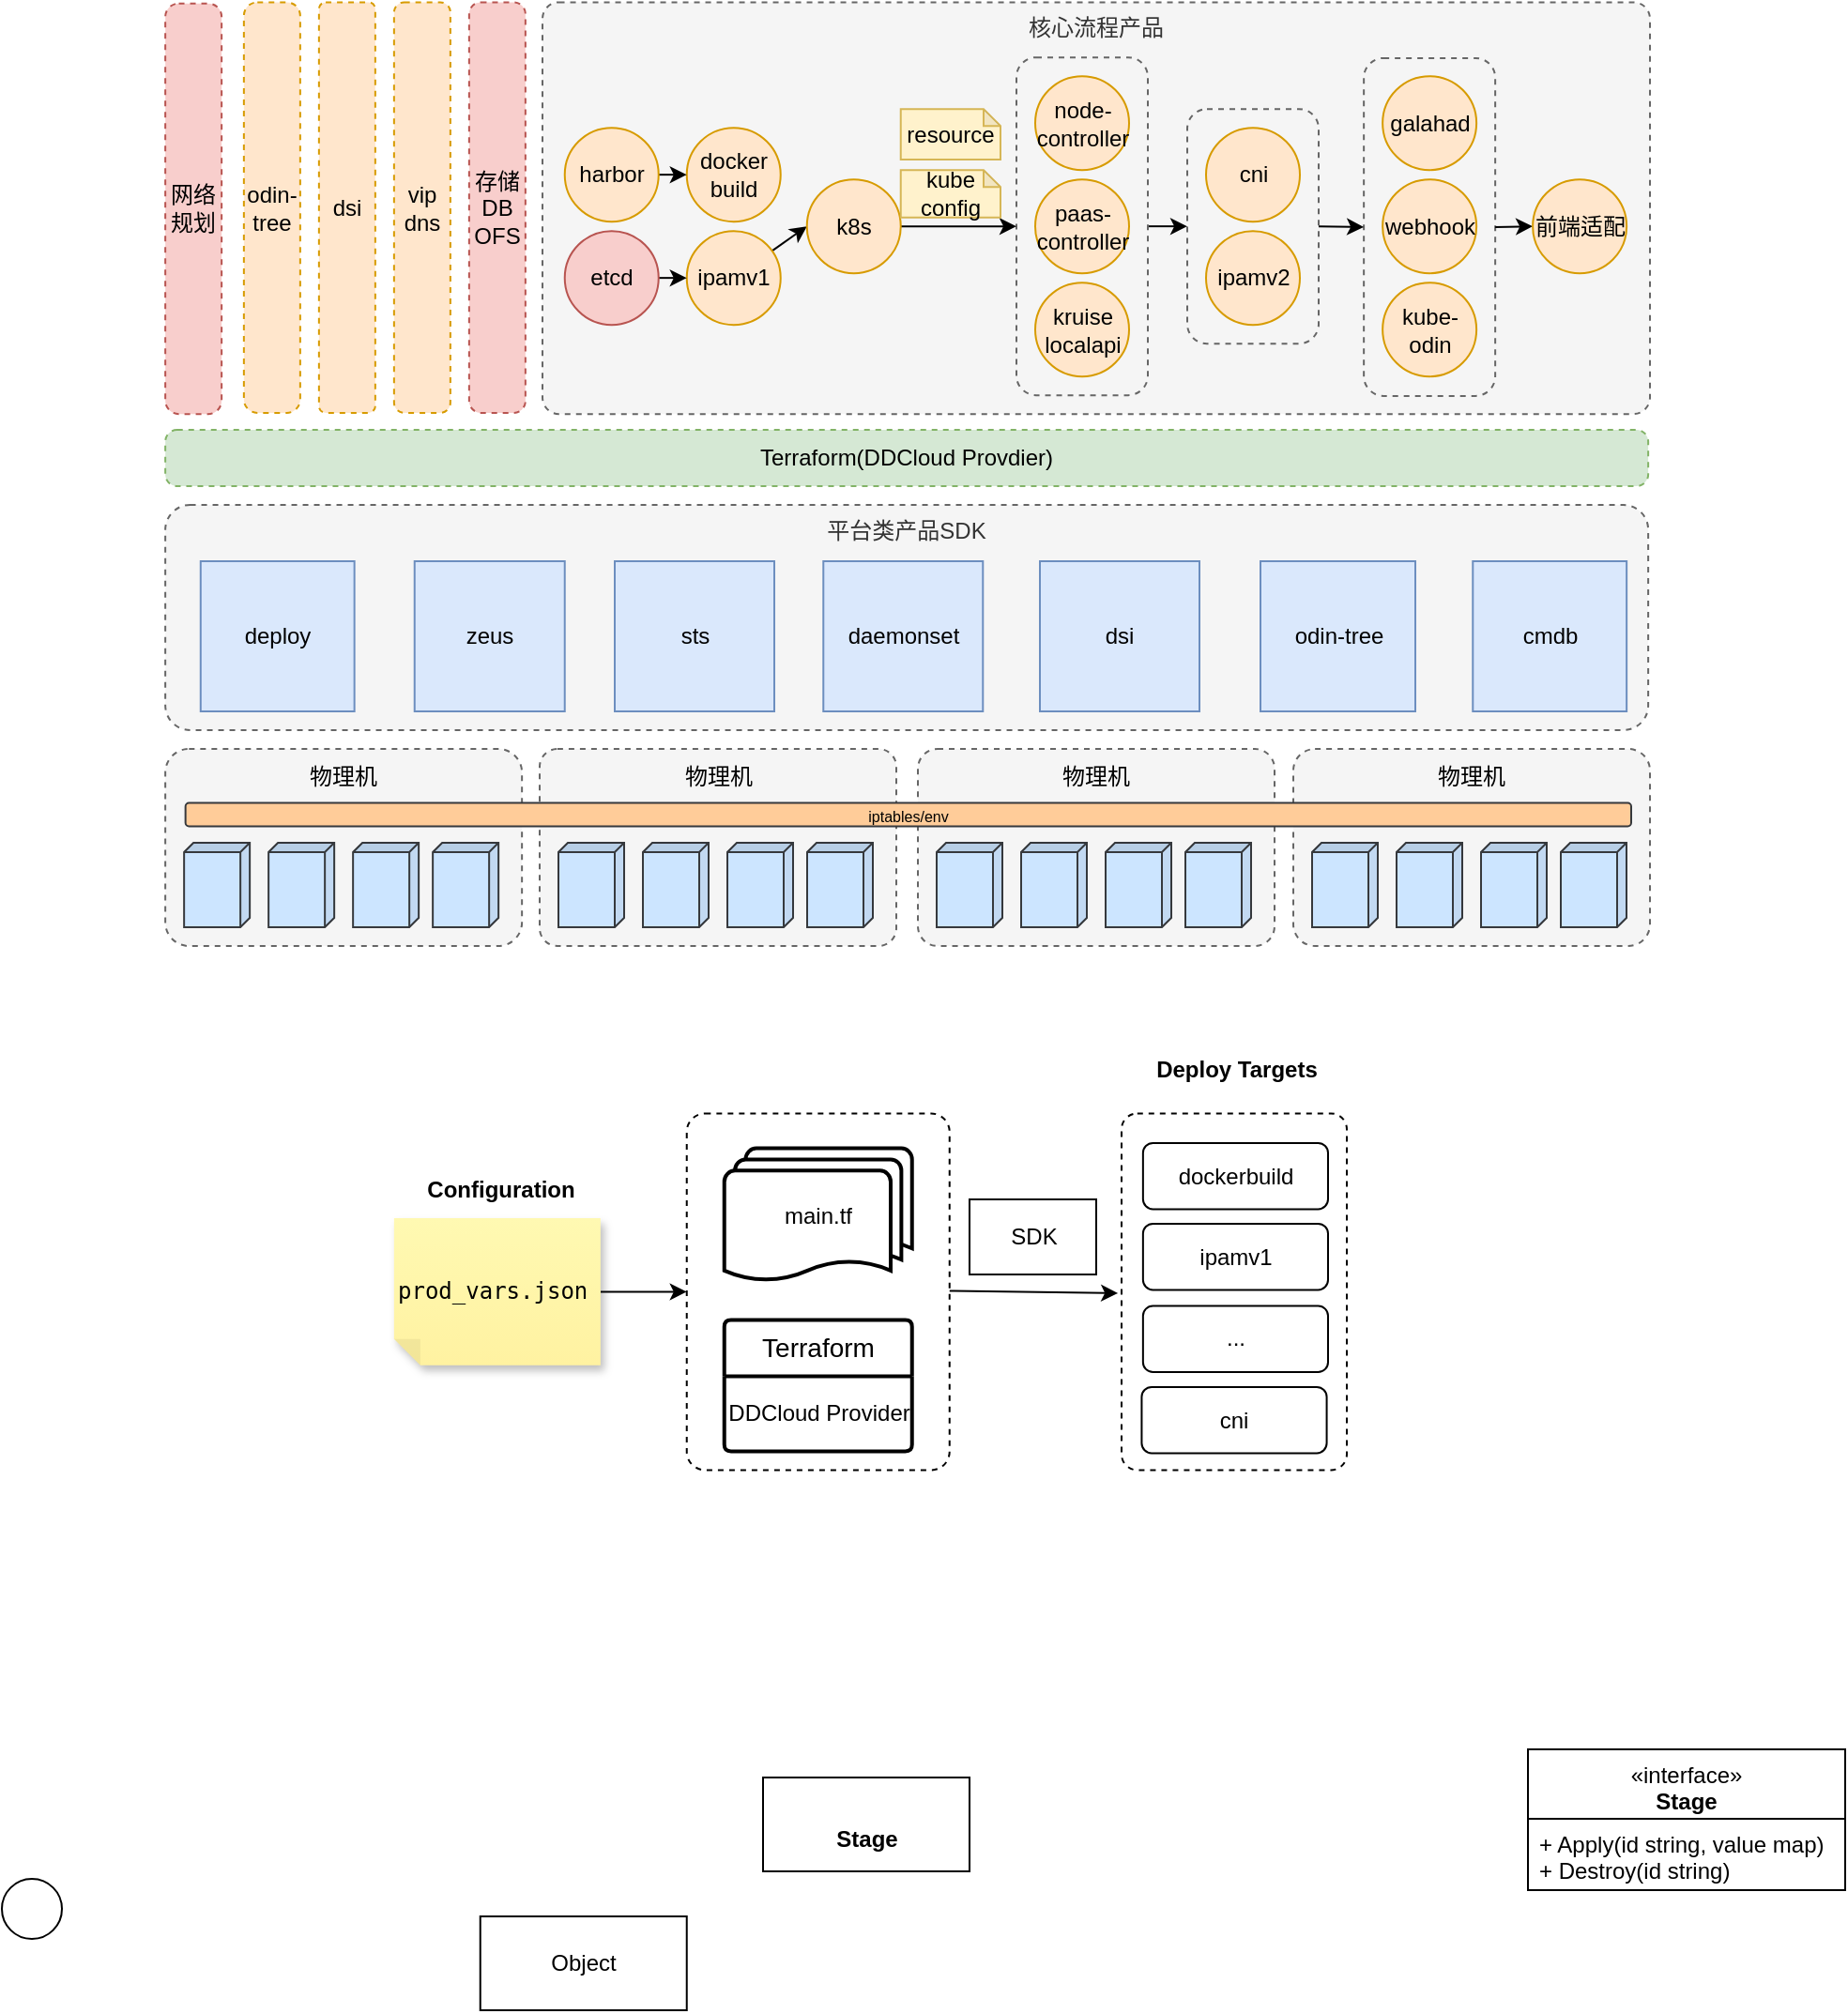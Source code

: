 <mxfile version="24.7.6">
  <diagram name="第 1 页" id="ZuhVlxFlhkBg7zVoVy1D">
    <mxGraphModel dx="1434" dy="675" grid="0" gridSize="10" guides="1" tooltips="1" connect="1" arrows="1" fold="1" page="0" pageScale="1" pageWidth="827" pageHeight="1169" math="0" shadow="0">
      <root>
        <mxCell id="0" />
        <mxCell id="1" parent="0" />
        <mxCell id="GPAt1WRh6mztTl92b3K6-4" value="核心流程产品" style="rounded=1;whiteSpace=wrap;html=1;dashed=1;arcSize=4;fillColor=#f5f5f5;strokeColor=#666666;verticalAlign=top;fontColor=#333333;" parent="1" vertex="1">
          <mxGeometry x="290" y="22.2" width="590" height="219.37" as="geometry" />
        </mxCell>
        <mxCell id="eo2u99sirjMwnlyiHI97-110" value="" style="rounded=1;whiteSpace=wrap;html=1;fillColor=#f5f5f5;fontColor=#333333;strokeColor=#666666;dashed=1;" parent="1" vertex="1">
          <mxGeometry x="727.57" y="51.95" width="70" height="180" as="geometry" />
        </mxCell>
        <mxCell id="eo2u99sirjMwnlyiHI97-96" value="平台类产品SDK" style="rounded=1;html=1;dashed=1;arcSize=11;horizontal=1;labelPosition=center;verticalLabelPosition=middle;align=center;verticalAlign=top;labelBorderColor=none;fontSize=12;whiteSpace=wrap;fillColor=#f5f5f5;fontColor=#333333;strokeColor=#666666;" parent="1" vertex="1">
          <mxGeometry x="89.07" y="290" width="790" height="120" as="geometry" />
        </mxCell>
        <mxCell id="eo2u99sirjMwnlyiHI97-72" value="" style="rounded=1;whiteSpace=wrap;html=1;fillColor=#f5f5f5;fontColor=#333333;strokeColor=#666666;dashed=1;" parent="1" vertex="1">
          <mxGeometry x="633.5" y="79.07" width="70" height="125" as="geometry" />
        </mxCell>
        <mxCell id="eo2u99sirjMwnlyiHI97-73" value="" style="rounded=0;orthogonalLoop=1;jettySize=auto;html=1;entryX=0;entryY=0.5;entryDx=0;entryDy=0;" parent="1" source="eo2u99sirjMwnlyiHI97-70" target="eo2u99sirjMwnlyiHI97-72" edge="1">
          <mxGeometry relative="1" as="geometry">
            <mxPoint x="648.5" y="141.57" as="targetPoint" />
          </mxGeometry>
        </mxCell>
        <mxCell id="eo2u99sirjMwnlyiHI97-70" value="" style="rounded=1;whiteSpace=wrap;html=1;fillColor=#f5f5f5;fontColor=#333333;strokeColor=#666666;dashed=1;" parent="1" vertex="1">
          <mxGeometry x="542.5" y="51.57" width="70" height="180" as="geometry" />
        </mxCell>
        <mxCell id="eo2u99sirjMwnlyiHI97-33" value="" style="rounded=1;whiteSpace=wrap;html=1;dashed=1;arcSize=12;fillColor=#f5f5f5;fontColor=#333333;strokeColor=#666666;" parent="1" vertex="1">
          <mxGeometry x="89.07" y="420" width="190" height="105" as="geometry" />
        </mxCell>
        <mxCell id="GPAt1WRh6mztTl92b3K6-3" value="Terraform(DDCloud Provdier)" style="rounded=1;whiteSpace=wrap;html=1;fillColor=#d5e8d4;strokeColor=#82b366;dashed=1;arcSize=21;" parent="1" vertex="1">
          <mxGeometry x="89.07" y="250" width="790" height="30" as="geometry" />
        </mxCell>
        <mxCell id="GPAt1WRh6mztTl92b3K6-6" value="zeus" style="rounded=1;whiteSpace=wrap;html=1;arcSize=0;fillColor=#dae8fc;strokeColor=#6c8ebf;" parent="1" vertex="1">
          <mxGeometry x="221.87" y="320" width="80" height="80" as="geometry" />
        </mxCell>
        <mxCell id="GPAt1WRh6mztTl92b3K6-7" value="sts" style="rounded=1;whiteSpace=wrap;html=1;arcSize=0;fillColor=#dae8fc;strokeColor=#6c8ebf;" parent="1" vertex="1">
          <mxGeometry x="328.5" y="320" width="85" height="80" as="geometry" />
        </mxCell>
        <mxCell id="GPAt1WRh6mztTl92b3K6-8" value="daemonset" style="rounded=1;whiteSpace=wrap;html=1;arcSize=0;fillColor=#dae8fc;strokeColor=#6c8ebf;" parent="1" vertex="1">
          <mxGeometry x="439.64" y="320" width="85" height="80" as="geometry" />
        </mxCell>
        <mxCell id="GPAt1WRh6mztTl92b3K6-9" value="cmdb" style="rounded=1;whiteSpace=wrap;html=1;arcSize=0;fillColor=#dae8fc;strokeColor=#6c8ebf;" parent="1" vertex="1">
          <mxGeometry x="785.64" y="320" width="81.93" height="80" as="geometry" />
        </mxCell>
        <mxCell id="GPAt1WRh6mztTl92b3K6-10" value="odin-tree" style="rounded=1;whiteSpace=wrap;html=1;arcSize=0;fillColor=#dae8fc;strokeColor=#6c8ebf;" parent="1" vertex="1">
          <mxGeometry x="672.5" y="320" width="82.5" height="80" as="geometry" />
        </mxCell>
        <mxCell id="GPAt1WRh6mztTl92b3K6-13" value="cni" style="ellipse;whiteSpace=wrap;html=1;aspect=fixed;fillColor=#ffe6cc;strokeColor=#d79b00;" parent="1" vertex="1">
          <mxGeometry x="643.5" y="89.07" width="50" height="50" as="geometry" />
        </mxCell>
        <mxCell id="GPAt1WRh6mztTl92b3K6-17" value="docker&lt;br&gt;build" style="ellipse;whiteSpace=wrap;html=1;aspect=fixed;fillColor=#ffe6cc;strokeColor=#d79b00;" parent="1" vertex="1">
          <mxGeometry x="366.87" y="89.07" width="50" height="50" as="geometry" />
        </mxCell>
        <mxCell id="GPAt1WRh6mztTl92b3K6-20" value="galahad" style="ellipse;whiteSpace=wrap;html=1;aspect=fixed;fillColor=#ffe6cc;strokeColor=#d79b00;" parent="1" vertex="1">
          <mxGeometry x="737.57" y="61.57" width="50" height="50" as="geometry" />
        </mxCell>
        <mxCell id="eo2u99sirjMwnlyiHI97-61" value="" style="rounded=0;orthogonalLoop=1;jettySize=auto;html=1;" parent="1" source="GPAt1WRh6mztTl92b3K6-21" target="GPAt1WRh6mztTl92b3K6-17" edge="1">
          <mxGeometry relative="1" as="geometry" />
        </mxCell>
        <mxCell id="GPAt1WRh6mztTl92b3K6-21" value="harbor" style="ellipse;whiteSpace=wrap;html=1;aspect=fixed;fillColor=#ffe6cc;strokeColor=#d79b00;" parent="1" vertex="1">
          <mxGeometry x="301.87" y="89.07" width="50" height="50" as="geometry" />
        </mxCell>
        <mxCell id="eo2u99sirjMwnlyiHI97-78" value="" style="rounded=0;orthogonalLoop=1;jettySize=auto;html=1;exitX=1;exitY=0.5;exitDx=0;exitDy=0;" parent="1" source="eo2u99sirjMwnlyiHI97-110" target="eo2u99sirjMwnlyiHI97-18" edge="1">
          <mxGeometry relative="1" as="geometry">
            <mxPoint x="801" y="141.2" as="sourcePoint" />
          </mxGeometry>
        </mxCell>
        <mxCell id="GPAt1WRh6mztTl92b3K6-22" value="webhook" style="ellipse;whiteSpace=wrap;html=1;aspect=fixed;fillColor=#ffe6cc;strokeColor=#d79b00;" parent="1" vertex="1">
          <mxGeometry x="737.57" y="116.57" width="50" height="50" as="geometry" />
        </mxCell>
        <mxCell id="GPAt1WRh6mztTl92b3K6-23" value="ipamv2" style="ellipse;whiteSpace=wrap;html=1;aspect=fixed;fillColor=#ffe6cc;strokeColor=#d79b00;" parent="1" vertex="1">
          <mxGeometry x="643.5" y="144.07" width="50" height="50" as="geometry" />
        </mxCell>
        <mxCell id="eo2u99sirjMwnlyiHI97-64" value="" style="rounded=0;orthogonalLoop=1;jettySize=auto;html=1;entryX=0;entryY=0.5;entryDx=0;entryDy=0;" parent="1" source="GPAt1WRh6mztTl92b3K6-24" target="GPAt1WRh6mztTl92b3K6-28" edge="1">
          <mxGeometry relative="1" as="geometry">
            <mxPoint x="451.871" y="149.546" as="targetPoint" />
          </mxGeometry>
        </mxCell>
        <mxCell id="GPAt1WRh6mztTl92b3K6-24" value="ipamv1" style="ellipse;whiteSpace=wrap;html=1;aspect=fixed;fillColor=#ffe6cc;strokeColor=#d79b00;" parent="1" vertex="1">
          <mxGeometry x="366.87" y="144.07" width="50" height="50" as="geometry" />
        </mxCell>
        <mxCell id="GPAt1WRh6mztTl92b3K6-26" value="kruise&lt;br&gt;localapi" style="ellipse;whiteSpace=wrap;html=1;aspect=fixed;fillColor=#ffe6cc;strokeColor=#d79b00;" parent="1" vertex="1">
          <mxGeometry x="552.5" y="171.57" width="50" height="50" as="geometry" />
        </mxCell>
        <mxCell id="eo2u99sirjMwnlyiHI97-68" value="" style="rounded=0;orthogonalLoop=1;jettySize=auto;html=1;entryX=0;entryY=0.5;entryDx=0;entryDy=0;" parent="1" source="GPAt1WRh6mztTl92b3K6-28" target="eo2u99sirjMwnlyiHI97-70" edge="1">
          <mxGeometry relative="1" as="geometry">
            <mxPoint x="596.5" y="141.57" as="targetPoint" />
          </mxGeometry>
        </mxCell>
        <mxCell id="GPAt1WRh6mztTl92b3K6-28" value="k8s" style="ellipse;whiteSpace=wrap;html=1;aspect=fixed;fillColor=#ffe6cc;strokeColor=#d79b00;" parent="1" vertex="1">
          <mxGeometry x="430.87" y="116.57" width="50" height="50" as="geometry" />
        </mxCell>
        <mxCell id="GPAt1WRh6mztTl92b3K6-29" value="kube&lt;br&gt;config" style="shape=note;whiteSpace=wrap;html=1;backgroundOutline=1;darkOpacity=0.05;size=9;fillColor=#fff2cc;strokeColor=#d6b656;horizontal=1;" parent="1" vertex="1">
          <mxGeometry x="480.87" y="111.57" width="53.13" height="25.3" as="geometry" />
        </mxCell>
        <mxCell id="GPAt1WRh6mztTl92b3K6-31" value="resource" style="shape=note;whiteSpace=wrap;html=1;backgroundOutline=1;darkOpacity=0.05;size=9;fillColor=#fff2cc;strokeColor=#d6b656;verticalAlign=middle;horizontal=1;" parent="1" vertex="1">
          <mxGeometry x="480.87" y="79.07" width="53.13" height="26.87" as="geometry" />
        </mxCell>
        <mxCell id="GPAt1WRh6mztTl92b3K6-34" value="node-controller" style="ellipse;whiteSpace=wrap;html=1;aspect=fixed;fillColor=#ffe6cc;strokeColor=#d79b00;" parent="1" vertex="1">
          <mxGeometry x="552.5" y="61.57" width="50" height="50" as="geometry" />
        </mxCell>
        <mxCell id="GPAt1WRh6mztTl92b3K6-35" value="paas-controller" style="ellipse;whiteSpace=wrap;html=1;aspect=fixed;fillColor=#ffe6cc;strokeColor=#d79b00;" parent="1" vertex="1">
          <mxGeometry x="552.5" y="116.57" width="50" height="50" as="geometry" />
        </mxCell>
        <mxCell id="eo2u99sirjMwnlyiHI97-18" value="前端适配" style="ellipse;whiteSpace=wrap;html=1;aspect=fixed;fillColor=#ffe6cc;strokeColor=#d79b00;" parent="1" vertex="1">
          <mxGeometry x="817.57" y="116.57" width="50" height="50" as="geometry" />
        </mxCell>
        <mxCell id="eo2u99sirjMwnlyiHI97-29" value="" style="shape=cube;whiteSpace=wrap;html=1;boundedLbl=1;backgroundOutline=1;darkOpacity=0.05;darkOpacity2=0.1;size=5;rotation=90;fillColor=#cce5ff;strokeColor=#36393d;" parent="1" vertex="1">
          <mxGeometry x="94.07" y="475" width="45" height="35" as="geometry" />
        </mxCell>
        <mxCell id="eo2u99sirjMwnlyiHI97-30" value="" style="shape=cube;whiteSpace=wrap;html=1;boundedLbl=1;backgroundOutline=1;darkOpacity=0.05;darkOpacity2=0.1;size=5;rotation=90;fillColor=#cce5ff;strokeColor=#36393d;" parent="1" vertex="1">
          <mxGeometry x="139.07" y="475" width="45" height="35" as="geometry" />
        </mxCell>
        <mxCell id="eo2u99sirjMwnlyiHI97-31" value="" style="shape=cube;whiteSpace=wrap;html=1;boundedLbl=1;backgroundOutline=1;darkOpacity=0.05;darkOpacity2=0.1;size=5;rotation=90;fillColor=#cce5ff;strokeColor=#36393d;" parent="1" vertex="1">
          <mxGeometry x="184.07" y="475" width="45" height="35" as="geometry" />
        </mxCell>
        <mxCell id="eo2u99sirjMwnlyiHI97-32" value="" style="shape=cube;whiteSpace=wrap;html=1;boundedLbl=1;backgroundOutline=1;darkOpacity=0.05;darkOpacity2=0.1;size=5;rotation=90;fillColor=#cce5ff;strokeColor=#36393d;" parent="1" vertex="1">
          <mxGeometry x="226.57" y="475" width="45" height="35" as="geometry" />
        </mxCell>
        <mxCell id="eo2u99sirjMwnlyiHI97-34" value="物理机" style="text;html=1;strokeColor=none;fillColor=none;align=center;verticalAlign=middle;whiteSpace=wrap;rounded=0;" parent="1" vertex="1">
          <mxGeometry x="154.07" y="420" width="60" height="30" as="geometry" />
        </mxCell>
        <mxCell id="eo2u99sirjMwnlyiHI97-45" value="" style="rounded=1;whiteSpace=wrap;html=1;dashed=1;arcSize=9;fillColor=#f5f5f5;fontColor=#333333;strokeColor=#666666;" parent="1" vertex="1">
          <mxGeometry x="288.5" y="420" width="190" height="105" as="geometry" />
        </mxCell>
        <mxCell id="eo2u99sirjMwnlyiHI97-46" value="" style="shape=cube;whiteSpace=wrap;html=1;boundedLbl=1;backgroundOutline=1;darkOpacity=0.05;darkOpacity2=0.1;size=5;rotation=90;fillColor=#cce5ff;strokeColor=#36393d;" parent="1" vertex="1">
          <mxGeometry x="293.5" y="475" width="45" height="35" as="geometry" />
        </mxCell>
        <mxCell id="eo2u99sirjMwnlyiHI97-47" value="" style="shape=cube;whiteSpace=wrap;html=1;boundedLbl=1;backgroundOutline=1;darkOpacity=0.05;darkOpacity2=0.1;size=5;rotation=90;fillColor=#cce5ff;strokeColor=#36393d;" parent="1" vertex="1">
          <mxGeometry x="338.5" y="475" width="45" height="35" as="geometry" />
        </mxCell>
        <mxCell id="eo2u99sirjMwnlyiHI97-48" value="" style="shape=cube;whiteSpace=wrap;html=1;boundedLbl=1;backgroundOutline=1;darkOpacity=0.05;darkOpacity2=0.1;size=5;rotation=90;fillColor=#cce5ff;strokeColor=#36393d;" parent="1" vertex="1">
          <mxGeometry x="383.5" y="475" width="45" height="35" as="geometry" />
        </mxCell>
        <mxCell id="eo2u99sirjMwnlyiHI97-49" value="" style="shape=cube;whiteSpace=wrap;html=1;boundedLbl=1;backgroundOutline=1;darkOpacity=0.05;darkOpacity2=0.1;size=5;rotation=90;fillColor=#cce5ff;strokeColor=#36393d;" parent="1" vertex="1">
          <mxGeometry x="426" y="475" width="45" height="35" as="geometry" />
        </mxCell>
        <mxCell id="eo2u99sirjMwnlyiHI97-50" value="物理机" style="text;html=1;strokeColor=none;fillColor=none;align=center;verticalAlign=middle;whiteSpace=wrap;rounded=0;" parent="1" vertex="1">
          <mxGeometry x="353.5" y="420" width="60" height="30" as="geometry" />
        </mxCell>
        <mxCell id="eo2u99sirjMwnlyiHI97-51" value="" style="rounded=1;whiteSpace=wrap;html=1;dashed=1;arcSize=10;fillColor=#f5f5f5;fontColor=#333333;strokeColor=#666666;" parent="1" vertex="1">
          <mxGeometry x="490.0" y="420" width="190" height="105" as="geometry" />
        </mxCell>
        <mxCell id="eo2u99sirjMwnlyiHI97-52" value="" style="shape=cube;whiteSpace=wrap;html=1;boundedLbl=1;backgroundOutline=1;darkOpacity=0.05;darkOpacity2=0.1;size=5;rotation=90;fillColor=#cce5ff;strokeColor=#36393d;" parent="1" vertex="1">
          <mxGeometry x="495.0" y="475" width="45" height="35" as="geometry" />
        </mxCell>
        <mxCell id="eo2u99sirjMwnlyiHI97-53" value="" style="shape=cube;whiteSpace=wrap;html=1;boundedLbl=1;backgroundOutline=1;darkOpacity=0.05;darkOpacity2=0.1;size=5;rotation=90;fillColor=#cce5ff;strokeColor=#36393d;" parent="1" vertex="1">
          <mxGeometry x="540" y="475" width="45" height="35" as="geometry" />
        </mxCell>
        <mxCell id="eo2u99sirjMwnlyiHI97-54" value="" style="shape=cube;whiteSpace=wrap;html=1;boundedLbl=1;backgroundOutline=1;darkOpacity=0.05;darkOpacity2=0.1;size=5;rotation=90;fillColor=#cce5ff;strokeColor=#36393d;" parent="1" vertex="1">
          <mxGeometry x="585" y="475" width="45" height="35" as="geometry" />
        </mxCell>
        <mxCell id="eo2u99sirjMwnlyiHI97-55" value="" style="shape=cube;whiteSpace=wrap;html=1;boundedLbl=1;backgroundOutline=1;darkOpacity=0.05;darkOpacity2=0.1;size=5;rotation=90;fillColor=#cce5ff;strokeColor=#36393d;" parent="1" vertex="1">
          <mxGeometry x="627.5" y="475" width="45" height="35" as="geometry" />
        </mxCell>
        <mxCell id="eo2u99sirjMwnlyiHI97-56" value="物理机" style="text;html=1;strokeColor=none;fillColor=none;align=center;verticalAlign=middle;whiteSpace=wrap;rounded=0;" parent="1" vertex="1">
          <mxGeometry x="555" y="420" width="60" height="30" as="geometry" />
        </mxCell>
        <mxCell id="eo2u99sirjMwnlyiHI97-62" value="odin-tree" style="rounded=1;whiteSpace=wrap;html=1;arcSize=24;dashed=1;textDirection=rtl;fillColor=#ffe6cc;strokeColor=#d79b00;" parent="1" vertex="1">
          <mxGeometry x="130.93" y="22.2" width="30" height="218.75" as="geometry" />
        </mxCell>
        <mxCell id="eo2u99sirjMwnlyiHI97-65" value="" style="rounded=0;orthogonalLoop=1;jettySize=auto;html=1;" parent="1" source="eo2u99sirjMwnlyiHI97-63" target="GPAt1WRh6mztTl92b3K6-24" edge="1">
          <mxGeometry relative="1" as="geometry" />
        </mxCell>
        <mxCell id="eo2u99sirjMwnlyiHI97-63" value="etcd" style="ellipse;whiteSpace=wrap;html=1;aspect=fixed;fillColor=#f8cecc;strokeColor=#b85450;" parent="1" vertex="1">
          <mxGeometry x="301.87" y="144.07" width="50" height="50" as="geometry" />
        </mxCell>
        <mxCell id="eo2u99sirjMwnlyiHI97-79" value="dsi" style="rounded=1;whiteSpace=wrap;html=1;arcSize=12;dashed=1;labelPosition=center;verticalLabelPosition=middle;align=center;verticalAlign=middle;fillColor=#ffe6cc;strokeColor=#d79b00;" parent="1" vertex="1">
          <mxGeometry x="170.93" y="22.2" width="30" height="218.75" as="geometry" />
        </mxCell>
        <mxCell id="eo2u99sirjMwnlyiHI97-80" value="vip&lt;br&gt;dns" style="rounded=1;whiteSpace=wrap;html=1;arcSize=18;dashed=1;fillColor=#ffe6cc;strokeColor=#d79b00;" parent="1" vertex="1">
          <mxGeometry x="210.93" y="22.2" width="30" height="218.75" as="geometry" />
        </mxCell>
        <mxCell id="eo2u99sirjMwnlyiHI97-81" value="存储DB&lt;br&gt;OFS" style="rounded=1;whiteSpace=wrap;html=1;arcSize=21;dashed=1;fillColor=#f8cecc;strokeColor=#b85450;" parent="1" vertex="1">
          <mxGeometry x="250.93" y="22.2" width="30" height="218.75" as="geometry" />
        </mxCell>
        <mxCell id="eo2u99sirjMwnlyiHI97-82" value="" style="rounded=1;whiteSpace=wrap;html=1;dashed=1;arcSize=11;fillColor=#f5f5f5;fontColor=#333333;strokeColor=#666666;" parent="1" vertex="1">
          <mxGeometry x="690" y="420" width="190" height="105" as="geometry" />
        </mxCell>
        <mxCell id="eo2u99sirjMwnlyiHI97-83" value="" style="shape=cube;whiteSpace=wrap;html=1;boundedLbl=1;backgroundOutline=1;darkOpacity=0.05;darkOpacity2=0.1;size=5;rotation=90;fillColor=#cce5ff;strokeColor=#36393d;" parent="1" vertex="1">
          <mxGeometry x="695" y="475" width="45" height="35" as="geometry" />
        </mxCell>
        <mxCell id="eo2u99sirjMwnlyiHI97-84" value="" style="shape=cube;whiteSpace=wrap;html=1;boundedLbl=1;backgroundOutline=1;darkOpacity=0.05;darkOpacity2=0.1;size=5;rotation=90;fillColor=#cce5ff;strokeColor=#36393d;" parent="1" vertex="1">
          <mxGeometry x="740" y="475" width="45" height="35" as="geometry" />
        </mxCell>
        <mxCell id="eo2u99sirjMwnlyiHI97-85" value="" style="shape=cube;whiteSpace=wrap;html=1;boundedLbl=1;backgroundOutline=1;darkOpacity=0.05;darkOpacity2=0.1;size=5;rotation=90;fillColor=#cce5ff;strokeColor=#36393d;" parent="1" vertex="1">
          <mxGeometry x="785" y="475" width="45" height="35" as="geometry" />
        </mxCell>
        <mxCell id="eo2u99sirjMwnlyiHI97-86" value="" style="shape=cube;whiteSpace=wrap;html=1;boundedLbl=1;backgroundOutline=1;darkOpacity=0.05;darkOpacity2=0.1;size=5;rotation=90;fillColor=#cce5ff;strokeColor=#36393d;" parent="1" vertex="1">
          <mxGeometry x="827.5" y="475" width="45" height="35" as="geometry" />
        </mxCell>
        <mxCell id="eo2u99sirjMwnlyiHI97-87" value="物理机" style="text;html=1;strokeColor=none;fillColor=none;align=center;verticalAlign=middle;whiteSpace=wrap;rounded=0;" parent="1" vertex="1">
          <mxGeometry x="755" y="420" width="60" height="30" as="geometry" />
        </mxCell>
        <mxCell id="eo2u99sirjMwnlyiHI97-57" value="&lt;p style=&quot;line-height: 100%;&quot;&gt;&lt;span style=&quot;color: rgb(0, 0, 0); font-family: Helvetica; font-style: normal; font-variant-ligatures: normal; font-variant-caps: normal; font-weight: 400; letter-spacing: normal; orphans: 2; text-indent: 0px; text-transform: none; widows: 2; word-spacing: 0px; -webkit-text-stroke-width: 0px; text-decoration-thickness: initial; text-decoration-style: initial; text-decoration-color: initial; float: none; display: inline !important;&quot;&gt;&lt;font style=&quot;font-size: 8px;&quot;&gt;iptables/env&lt;/font&gt;&lt;/span&gt;&lt;/p&gt;" style="rounded=1;whiteSpace=wrap;html=1;align=center;fillColor=#ffcc99;strokeColor=#36393d;" parent="1" vertex="1">
          <mxGeometry x="99.82" y="448.75" width="770.18" height="12.5" as="geometry" />
        </mxCell>
        <mxCell id="eo2u99sirjMwnlyiHI97-94" value="deploy" style="rounded=1;whiteSpace=wrap;html=1;arcSize=0;fillColor=#dae8fc;strokeColor=#6c8ebf;" parent="1" vertex="1">
          <mxGeometry x="107.89" y="320" width="81.93" height="80" as="geometry" />
        </mxCell>
        <mxCell id="eo2u99sirjMwnlyiHI97-95" value="dsi" style="rounded=1;whiteSpace=wrap;html=1;arcSize=0;fillColor=#dae8fc;strokeColor=#6c8ebf;" parent="1" vertex="1">
          <mxGeometry x="555.0" y="320" width="85" height="80" as="geometry" />
        </mxCell>
        <mxCell id="eo2u99sirjMwnlyiHI97-131" value="" style="rounded=0;orthogonalLoop=1;jettySize=auto;html=1;entryX=0;entryY=0.5;entryDx=0;entryDy=0;" parent="1" source="eo2u99sirjMwnlyiHI97-102" target="eo2u99sirjMwnlyiHI97-119" edge="1">
          <mxGeometry relative="1" as="geometry" />
        </mxCell>
        <mxCell id="eo2u99sirjMwnlyiHI97-102" value="&lt;div style=&quot;&quot;&gt;&lt;pre style=&quot;font-family: &amp;quot;JetBrains Mono&amp;quot;, monospace;&quot;&gt;&lt;pre style=&quot;border-color: var(--border-color); text-align: center; font-family: &amp;quot;JetBrains Mono&amp;quot;, monospace;&quot;&gt;&lt;font style=&quot;font-size: 12px;&quot;&gt;prod_vars.json&lt;/font&gt;&lt;/pre&gt;&lt;/pre&gt;&lt;/div&gt;" style="shape=note;whiteSpace=wrap;html=1;backgroundOutline=1;fontColor=#000000;darkOpacity=0.05;fillColor=#FFF9B2;strokeColor=none;fillStyle=solid;direction=west;gradientDirection=north;gradientColor=#FFF2A1;shadow=1;size=14;pointerEvents=1;align=left;" parent="1" vertex="1">
          <mxGeometry x="210.93" y="670" width="110" height="78.43" as="geometry" />
        </mxCell>
        <mxCell id="eo2u99sirjMwnlyiHI97-109" value="kube-odin" style="ellipse;whiteSpace=wrap;html=1;aspect=fixed;fillColor=#ffe6cc;strokeColor=#d79b00;" parent="1" vertex="1">
          <mxGeometry x="737.57" y="171.57" width="50" height="50" as="geometry" />
        </mxCell>
        <mxCell id="eo2u99sirjMwnlyiHI97-111" value="" style="rounded=0;orthogonalLoop=1;jettySize=auto;html=1;exitX=1;exitY=0.5;exitDx=0;exitDy=0;entryX=0;entryY=0.5;entryDx=0;entryDy=0;" parent="1" source="eo2u99sirjMwnlyiHI97-72" target="eo2u99sirjMwnlyiHI97-110" edge="1">
          <mxGeometry relative="1" as="geometry">
            <mxPoint x="622" y="151.2" as="sourcePoint" />
            <mxPoint x="731" y="141.2" as="targetPoint" />
          </mxGeometry>
        </mxCell>
        <mxCell id="eo2u99sirjMwnlyiHI97-112" value="网络规划" style="rounded=1;whiteSpace=wrap;html=1;arcSize=24;dashed=1;textDirection=rtl;fillColor=#f8cecc;strokeColor=#b85450;" parent="1" vertex="1">
          <mxGeometry x="89.07" y="22.82" width="30" height="218.75" as="geometry" />
        </mxCell>
        <mxCell id="eo2u99sirjMwnlyiHI97-120" value="" style="group" parent="1" vertex="1" connectable="0">
          <mxGeometry x="366.87" y="614.22" width="140" height="190" as="geometry" />
        </mxCell>
        <mxCell id="eo2u99sirjMwnlyiHI97-119" value="" style="rounded=1;whiteSpace=wrap;html=1;arcSize=7;dashed=1;" parent="eo2u99sirjMwnlyiHI97-120" vertex="1">
          <mxGeometry width="140" height="190" as="geometry" />
        </mxCell>
        <mxCell id="eo2u99sirjMwnlyiHI97-113" value="&lt;div style=&quot;&quot;&gt;&lt;span style=&quot;background-color: initial;&quot;&gt;main.tf&lt;/span&gt;&lt;/div&gt;" style="strokeWidth=2;html=1;shape=mxgraph.flowchart.multi-document;whiteSpace=wrap;align=center;" parent="eo2u99sirjMwnlyiHI97-120" vertex="1">
          <mxGeometry x="20" y="18.59" width="100" height="71.41" as="geometry" />
        </mxCell>
        <mxCell id="eo2u99sirjMwnlyiHI97-115" value="Terraform" style="swimlane;childLayout=stackLayout;horizontal=1;startSize=30;horizontalStack=0;rounded=1;fontSize=14;fontStyle=0;strokeWidth=2;resizeParent=0;resizeLast=1;shadow=0;dashed=0;align=center;arcSize=4;whiteSpace=wrap;html=1;" parent="eo2u99sirjMwnlyiHI97-120" vertex="1">
          <mxGeometry x="20" y="110" width="100" height="70" as="geometry">
            <mxRectangle x="940" y="360" width="100" height="50" as="alternateBounds" />
          </mxGeometry>
        </mxCell>
        <mxCell id="eo2u99sirjMwnlyiHI97-117" value="DDCloud Provider" style="text;html=1;align=center;verticalAlign=middle;resizable=0;points=[];autosize=1;strokeColor=none;fillColor=none;" parent="eo2u99sirjMwnlyiHI97-115" vertex="1">
          <mxGeometry y="30" width="100" height="40" as="geometry" />
        </mxCell>
        <mxCell id="eo2u99sirjMwnlyiHI97-118" value="" style="rounded=1;whiteSpace=wrap;html=1;arcSize=18;dashed=1;fillColor=#ffe6cc;strokeColor=#d79b00;" parent="eo2u99sirjMwnlyiHI97-115" vertex="1">
          <mxGeometry y="70" width="100" as="geometry" />
        </mxCell>
        <mxCell id="eo2u99sirjMwnlyiHI97-132" value="" style="rounded=0;orthogonalLoop=1;jettySize=auto;html=1;entryX=-0.016;entryY=0.504;entryDx=0;entryDy=0;entryPerimeter=0;" parent="1" target="eo2u99sirjMwnlyiHI97-126" edge="1">
          <mxGeometry relative="1" as="geometry">
            <mxPoint x="506.87" y="708.74" as="sourcePoint" />
            <mxPoint x="590" y="710" as="targetPoint" />
          </mxGeometry>
        </mxCell>
        <mxCell id="eo2u99sirjMwnlyiHI97-135" value="SDK" style="whiteSpace=wrap;html=1;" parent="1" vertex="1">
          <mxGeometry x="517.5" y="660" width="67.5" height="40" as="geometry" />
        </mxCell>
        <mxCell id="eo2u99sirjMwnlyiHI97-126" value="" style="rounded=1;whiteSpace=wrap;html=1;arcSize=7;dashed=1;container=0;" parent="1" vertex="1">
          <mxGeometry x="598.5" y="614.21" width="120" height="190" as="geometry" />
        </mxCell>
        <mxCell id="eo2u99sirjMwnlyiHI97-134" value="dockerbuild" style="rounded=1;whiteSpace=wrap;html=1;container=0;" parent="1" vertex="1">
          <mxGeometry x="609.93" y="629.99" width="98.57" height="35.22" as="geometry" />
        </mxCell>
        <mxCell id="eo2u99sirjMwnlyiHI97-139" value="ipamv1" style="rounded=1;whiteSpace=wrap;html=1;container=0;" parent="1" vertex="1">
          <mxGeometry x="609.93" y="672.99" width="98.57" height="35.22" as="geometry" />
        </mxCell>
        <mxCell id="eo2u99sirjMwnlyiHI97-144" value="cni" style="rounded=1;whiteSpace=wrap;html=1;container=0;" parent="1" vertex="1">
          <mxGeometry x="609.22" y="759.99" width="98.57" height="35.22" as="geometry" />
        </mxCell>
        <mxCell id="eo2u99sirjMwnlyiHI97-145" value="..." style="rounded=1;whiteSpace=wrap;html=1;container=0;" parent="1" vertex="1">
          <mxGeometry x="609.93" y="716.77" width="98.57" height="35.22" as="geometry" />
        </mxCell>
        <mxCell id="eo2u99sirjMwnlyiHI97-146" value="&lt;b&gt;Deploy Targets&lt;/b&gt;" style="text;html=1;strokeColor=none;fillColor=none;align=center;verticalAlign=middle;whiteSpace=wrap;rounded=0;" parent="1" vertex="1">
          <mxGeometry x="615.5" y="576" width="88" height="30" as="geometry" />
        </mxCell>
        <mxCell id="eo2u99sirjMwnlyiHI97-147" value="&lt;b&gt;Configuration&lt;/b&gt;" style="text;html=1;strokeColor=none;fillColor=none;align=center;verticalAlign=middle;whiteSpace=wrap;rounded=0;" parent="1" vertex="1">
          <mxGeometry x="224" y="640" width="88" height="30" as="geometry" />
        </mxCell>
        <mxCell id="wlwrEhy4mnkCsIl2O21r-1" value="" style="ellipse;whiteSpace=wrap;html=1;aspect=fixed;" vertex="1" parent="1">
          <mxGeometry x="2" y="1022" width="32" height="32" as="geometry" />
        </mxCell>
        <mxCell id="wlwrEhy4mnkCsIl2O21r-4" value="&lt;br&gt;&lt;b&gt;Stage&lt;/b&gt;" style="html=1;whiteSpace=wrap;" vertex="1" parent="1">
          <mxGeometry x="407.5" y="968" width="110" height="50" as="geometry" />
        </mxCell>
        <mxCell id="wlwrEhy4mnkCsIl2O21r-5" value="Object" style="html=1;whiteSpace=wrap;" vertex="1" parent="1">
          <mxGeometry x="256.87" y="1042" width="110" height="50" as="geometry" />
        </mxCell>
        <mxCell id="wlwrEhy4mnkCsIl2O21r-6" value="&lt;div&gt;&lt;span style=&quot;font-weight: 400;&quot;&gt;«interface»&lt;/span&gt;&lt;br&gt;&lt;/div&gt;Stage" style="swimlane;fontStyle=1;align=center;verticalAlign=top;childLayout=stackLayout;horizontal=1;startSize=37;horizontalStack=0;resizeParent=1;resizeParentMax=0;resizeLast=0;collapsible=1;marginBottom=0;whiteSpace=wrap;html=1;" vertex="1" parent="1">
          <mxGeometry x="815" y="953" width="169" height="75" as="geometry">
            <mxRectangle x="815" y="978" width="95" height="26" as="alternateBounds" />
          </mxGeometry>
        </mxCell>
        <mxCell id="wlwrEhy4mnkCsIl2O21r-9" value="+ Apply(id string, value map)&lt;div&gt;+ Destroy(id string)&lt;/div&gt;" style="text;strokeColor=none;fillColor=none;align=left;verticalAlign=top;spacingLeft=4;spacingRight=4;overflow=hidden;rotatable=0;points=[[0,0.5],[1,0.5]];portConstraint=eastwest;whiteSpace=wrap;html=1;" vertex="1" parent="wlwrEhy4mnkCsIl2O21r-6">
          <mxGeometry y="37" width="169" height="38" as="geometry" />
        </mxCell>
      </root>
    </mxGraphModel>
  </diagram>
</mxfile>
